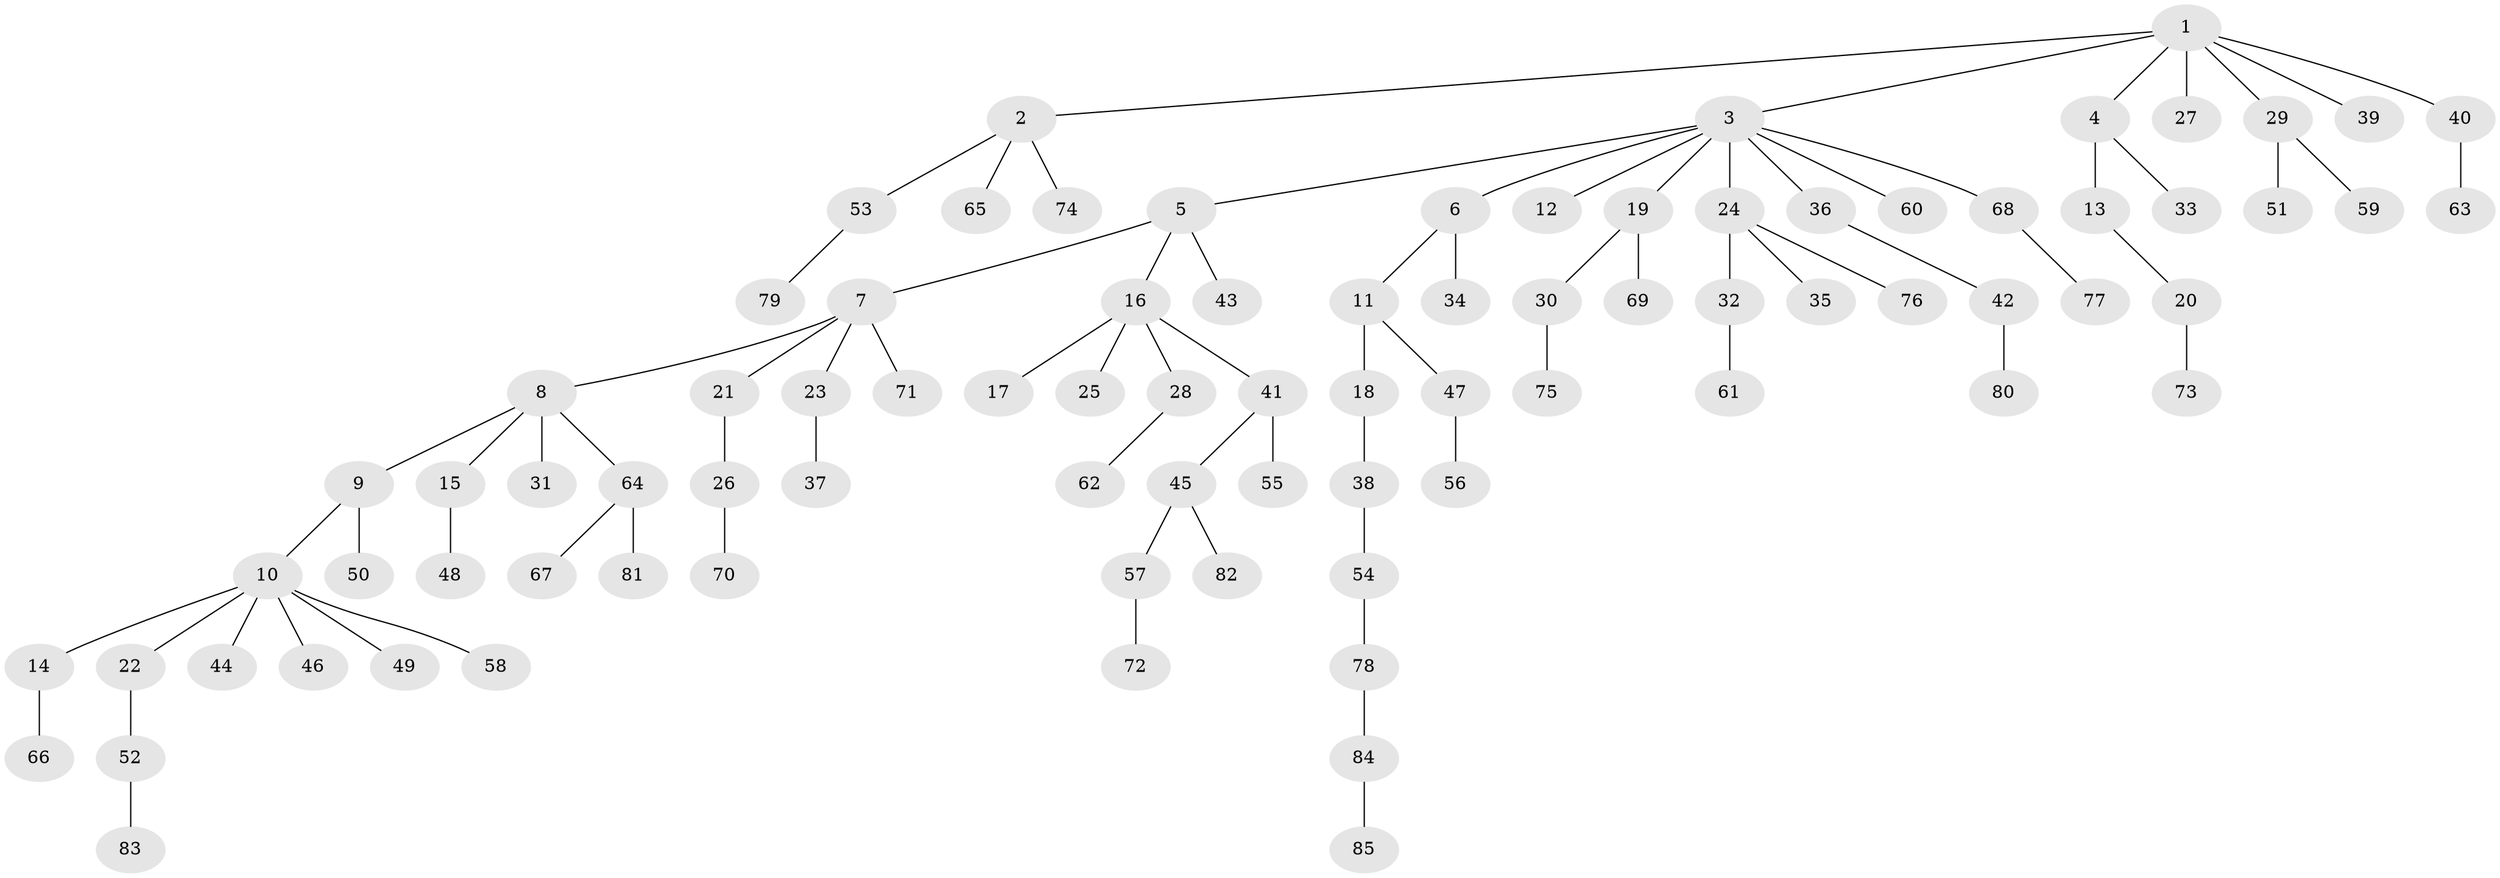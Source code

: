 // coarse degree distribution, {6: 0.017543859649122806, 4: 0.08771929824561403, 11: 0.017543859649122806, 2: 0.2631578947368421, 3: 0.03508771929824561, 7: 0.017543859649122806, 1: 0.5614035087719298}
// Generated by graph-tools (version 1.1) at 2025/42/03/06/25 10:42:04]
// undirected, 85 vertices, 84 edges
graph export_dot {
graph [start="1"]
  node [color=gray90,style=filled];
  1;
  2;
  3;
  4;
  5;
  6;
  7;
  8;
  9;
  10;
  11;
  12;
  13;
  14;
  15;
  16;
  17;
  18;
  19;
  20;
  21;
  22;
  23;
  24;
  25;
  26;
  27;
  28;
  29;
  30;
  31;
  32;
  33;
  34;
  35;
  36;
  37;
  38;
  39;
  40;
  41;
  42;
  43;
  44;
  45;
  46;
  47;
  48;
  49;
  50;
  51;
  52;
  53;
  54;
  55;
  56;
  57;
  58;
  59;
  60;
  61;
  62;
  63;
  64;
  65;
  66;
  67;
  68;
  69;
  70;
  71;
  72;
  73;
  74;
  75;
  76;
  77;
  78;
  79;
  80;
  81;
  82;
  83;
  84;
  85;
  1 -- 2;
  1 -- 3;
  1 -- 4;
  1 -- 27;
  1 -- 29;
  1 -- 39;
  1 -- 40;
  2 -- 53;
  2 -- 65;
  2 -- 74;
  3 -- 5;
  3 -- 6;
  3 -- 12;
  3 -- 19;
  3 -- 24;
  3 -- 36;
  3 -- 60;
  3 -- 68;
  4 -- 13;
  4 -- 33;
  5 -- 7;
  5 -- 16;
  5 -- 43;
  6 -- 11;
  6 -- 34;
  7 -- 8;
  7 -- 21;
  7 -- 23;
  7 -- 71;
  8 -- 9;
  8 -- 15;
  8 -- 31;
  8 -- 64;
  9 -- 10;
  9 -- 50;
  10 -- 14;
  10 -- 22;
  10 -- 44;
  10 -- 46;
  10 -- 49;
  10 -- 58;
  11 -- 18;
  11 -- 47;
  13 -- 20;
  14 -- 66;
  15 -- 48;
  16 -- 17;
  16 -- 25;
  16 -- 28;
  16 -- 41;
  18 -- 38;
  19 -- 30;
  19 -- 69;
  20 -- 73;
  21 -- 26;
  22 -- 52;
  23 -- 37;
  24 -- 32;
  24 -- 35;
  24 -- 76;
  26 -- 70;
  28 -- 62;
  29 -- 51;
  29 -- 59;
  30 -- 75;
  32 -- 61;
  36 -- 42;
  38 -- 54;
  40 -- 63;
  41 -- 45;
  41 -- 55;
  42 -- 80;
  45 -- 57;
  45 -- 82;
  47 -- 56;
  52 -- 83;
  53 -- 79;
  54 -- 78;
  57 -- 72;
  64 -- 67;
  64 -- 81;
  68 -- 77;
  78 -- 84;
  84 -- 85;
}
